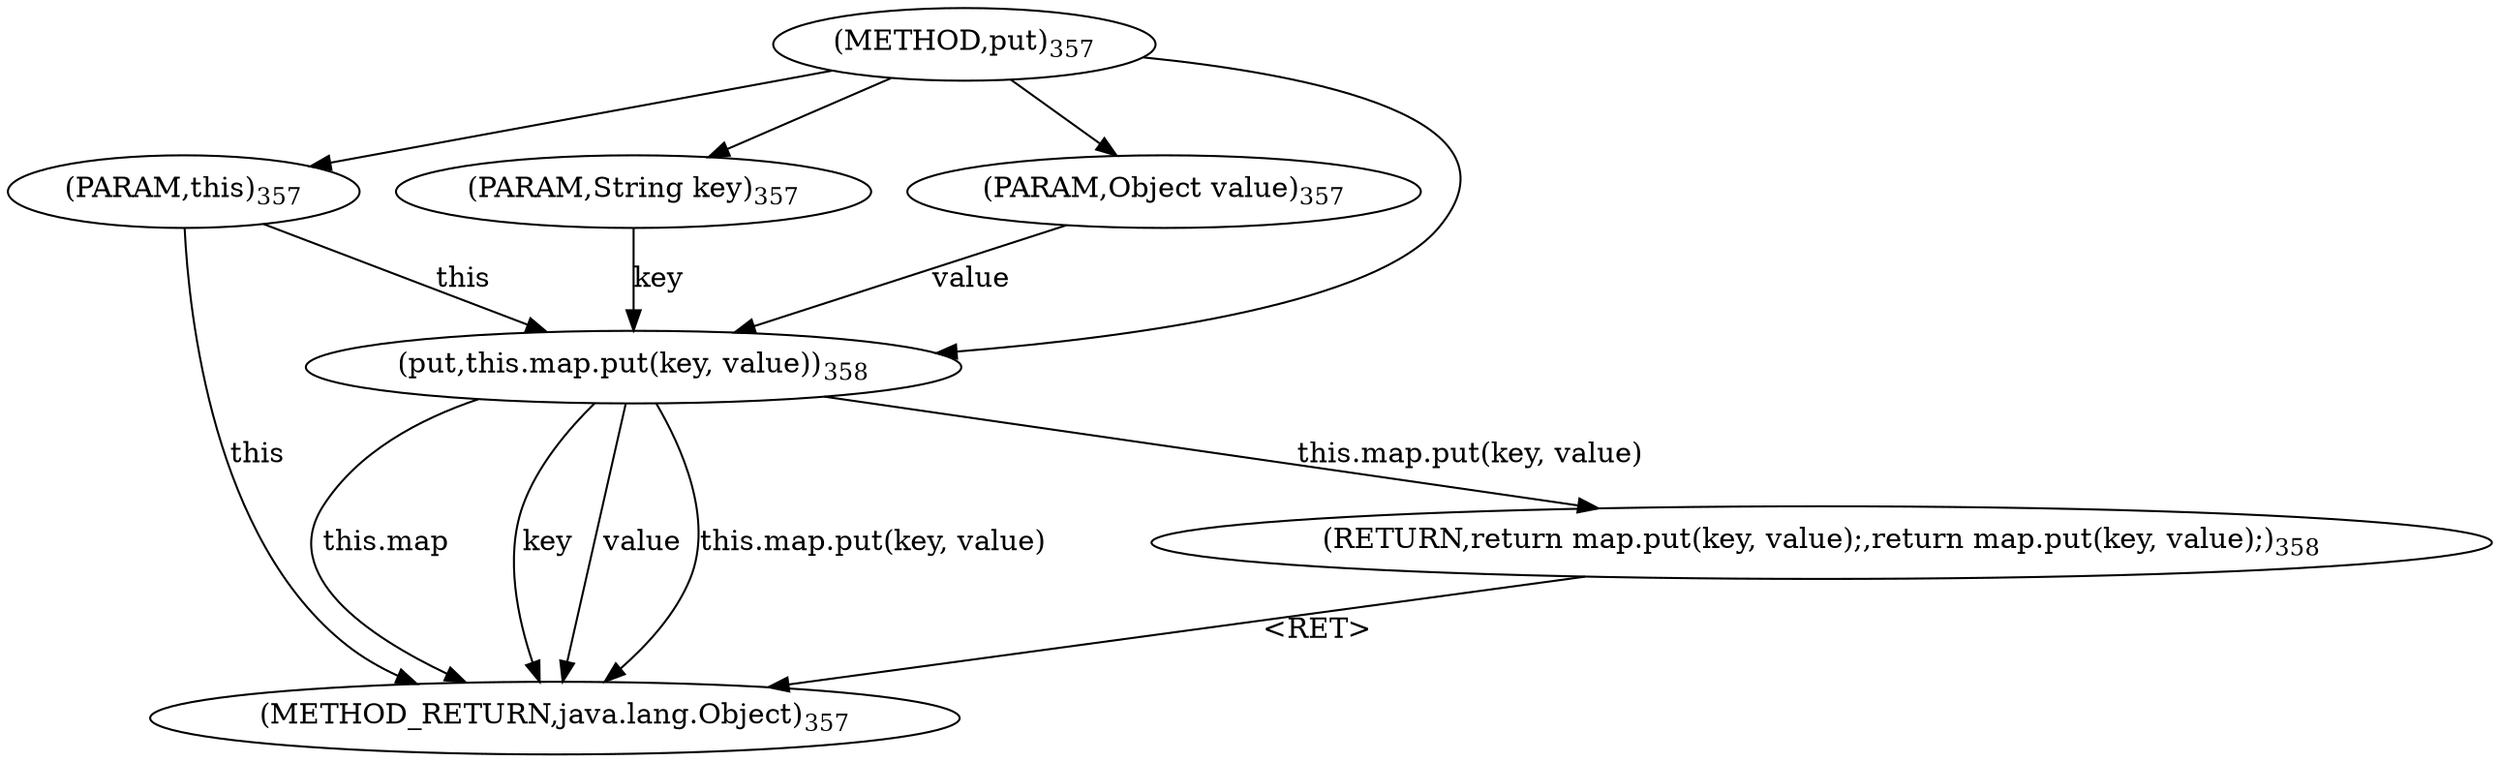 digraph "put" {  
"1018" [label = <(METHOD,put)<SUB>357</SUB>> ]
"1032" [label = <(METHOD_RETURN,java.lang.Object)<SUB>357</SUB>> ]
"1019" [label = <(PARAM,this)<SUB>357</SUB>> ]
"1020" [label = <(PARAM,String key)<SUB>357</SUB>> ]
"1021" [label = <(PARAM,Object value)<SUB>357</SUB>> ]
"1023" [label = <(RETURN,return map.put(key, value);,return map.put(key, value);)<SUB>358</SUB>> ]
"1024" [label = <(put,this.map.put(key, value))<SUB>358</SUB>> ]
"1024" [label = <(put,this.map.put(key, value))<SUB>358</SUB>> ]
"1024" [label = <(put,this.map.put(key, value))<SUB>358</SUB>> ]
"1024" [label = <(put,this.map.put(key, value))<SUB>358</SUB>> ]
  "1023" -> "1032"  [ label = "&lt;RET&gt;"] 
  "1019" -> "1032"  [ label = "this"] 
  "1024" -> "1032"  [ label = "this.map"] 
  "1024" -> "1032"  [ label = "key"] 
  "1024" -> "1032"  [ label = "value"] 
  "1024" -> "1032"  [ label = "this.map.put(key, value)"] 
  "1018" -> "1019" 
  "1018" -> "1020" 
  "1018" -> "1021" 
  "1024" -> "1023"  [ label = "this.map.put(key, value)"] 
  "1019" -> "1024"  [ label = "this"] 
  "1020" -> "1024"  [ label = "key"] 
  "1018" -> "1024" 
  "1021" -> "1024"  [ label = "value"] 
}
